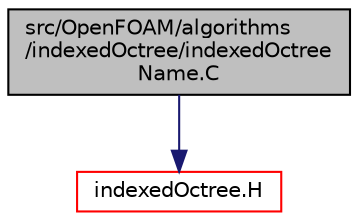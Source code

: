 digraph "src/OpenFOAM/algorithms/indexedOctree/indexedOctreeName.C"
{
  bgcolor="transparent";
  edge [fontname="Helvetica",fontsize="10",labelfontname="Helvetica",labelfontsize="10"];
  node [fontname="Helvetica",fontsize="10",shape=record];
  Node0 [label="src/OpenFOAM/algorithms\l/indexedOctree/indexedOctree\lName.C",height=0.2,width=0.4,color="black", fillcolor="grey75", style="filled", fontcolor="black"];
  Node0 -> Node1 [color="midnightblue",fontsize="10",style="solid",fontname="Helvetica"];
  Node1 [label="indexedOctree.H",height=0.2,width=0.4,color="red",URL="$a09083.html"];
}
